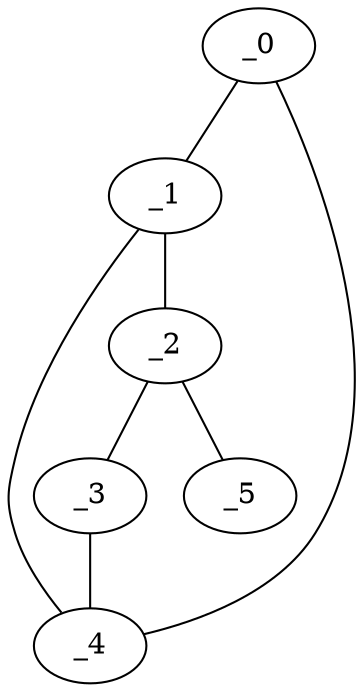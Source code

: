 graph WP1_0058 {
	_0	 [x="0.662793",
		y="3.51848"];
	_1	 [x="1.04883",
		y="0.358897"];
	_0 -- _1;
	_4	 [x="1.81593",
		y="1.67576"];
	_0 -- _4;
	_2	 [x="2.5",
		y=3];
	_1 -- _2;
	_1 -- _4;
	_3	 [x="2.21653",
		y="0.810003"];
	_2 -- _3;
	_5	 [x="1.53064",
		y="1.38085"];
	_2 -- _5;
	_3 -- _4;
}
